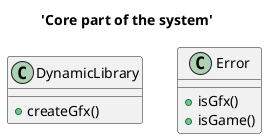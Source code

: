 @startuml
title 'Core part of the system'

class DynamicLibrary {
  ' Load the library and return function that return a class instance
  +createGfx()
}

class Error {
  ' check if the graphics library is loaded
  +isGfx()
  ' check if the game library is loaded
  +isGame() 
}
@enduml
